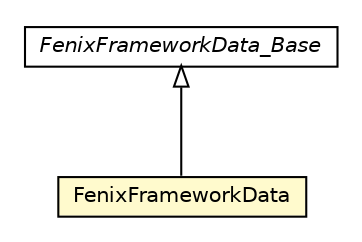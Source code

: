 #!/usr/local/bin/dot
#
# Class diagram 
# Generated by UMLGraph version 5.1 (http://www.umlgraph.org/)
#

digraph G {
	edge [fontname="Helvetica",fontsize=10,labelfontname="Helvetica",labelfontsize=10];
	node [fontname="Helvetica",fontsize=10,shape=plaintext];
	nodesep=0.25;
	ranksep=0.5;
	// pt.ist.fenixframework.backend.jvstm.pstm.FenixFrameworkData_Base
	c107401 [label=<<table title="pt.ist.fenixframework.backend.jvstm.pstm.FenixFrameworkData_Base" border="0" cellborder="1" cellspacing="0" cellpadding="2" port="p" href="./FenixFrameworkData_Base.html">
		<tr><td><table border="0" cellspacing="0" cellpadding="1">
<tr><td align="center" balign="center"><font face="Helvetica-Oblique"> FenixFrameworkData_Base </font></td></tr>
		</table></td></tr>
		</table>>, fontname="Helvetica", fontcolor="black", fontsize=10.0];
	// pt.ist.fenixframework.backend.jvstm.pstm.FenixFrameworkData
	c107402 [label=<<table title="pt.ist.fenixframework.backend.jvstm.pstm.FenixFrameworkData" border="0" cellborder="1" cellspacing="0" cellpadding="2" port="p" bgcolor="lemonChiffon" href="./FenixFrameworkData.html">
		<tr><td><table border="0" cellspacing="0" cellpadding="1">
<tr><td align="center" balign="center"> FenixFrameworkData </td></tr>
		</table></td></tr>
		</table>>, fontname="Helvetica", fontcolor="black", fontsize=10.0];
	//pt.ist.fenixframework.backend.jvstm.pstm.FenixFrameworkData extends pt.ist.fenixframework.backend.jvstm.pstm.FenixFrameworkData_Base
	c107401:p -> c107402:p [dir=back,arrowtail=empty];
}

